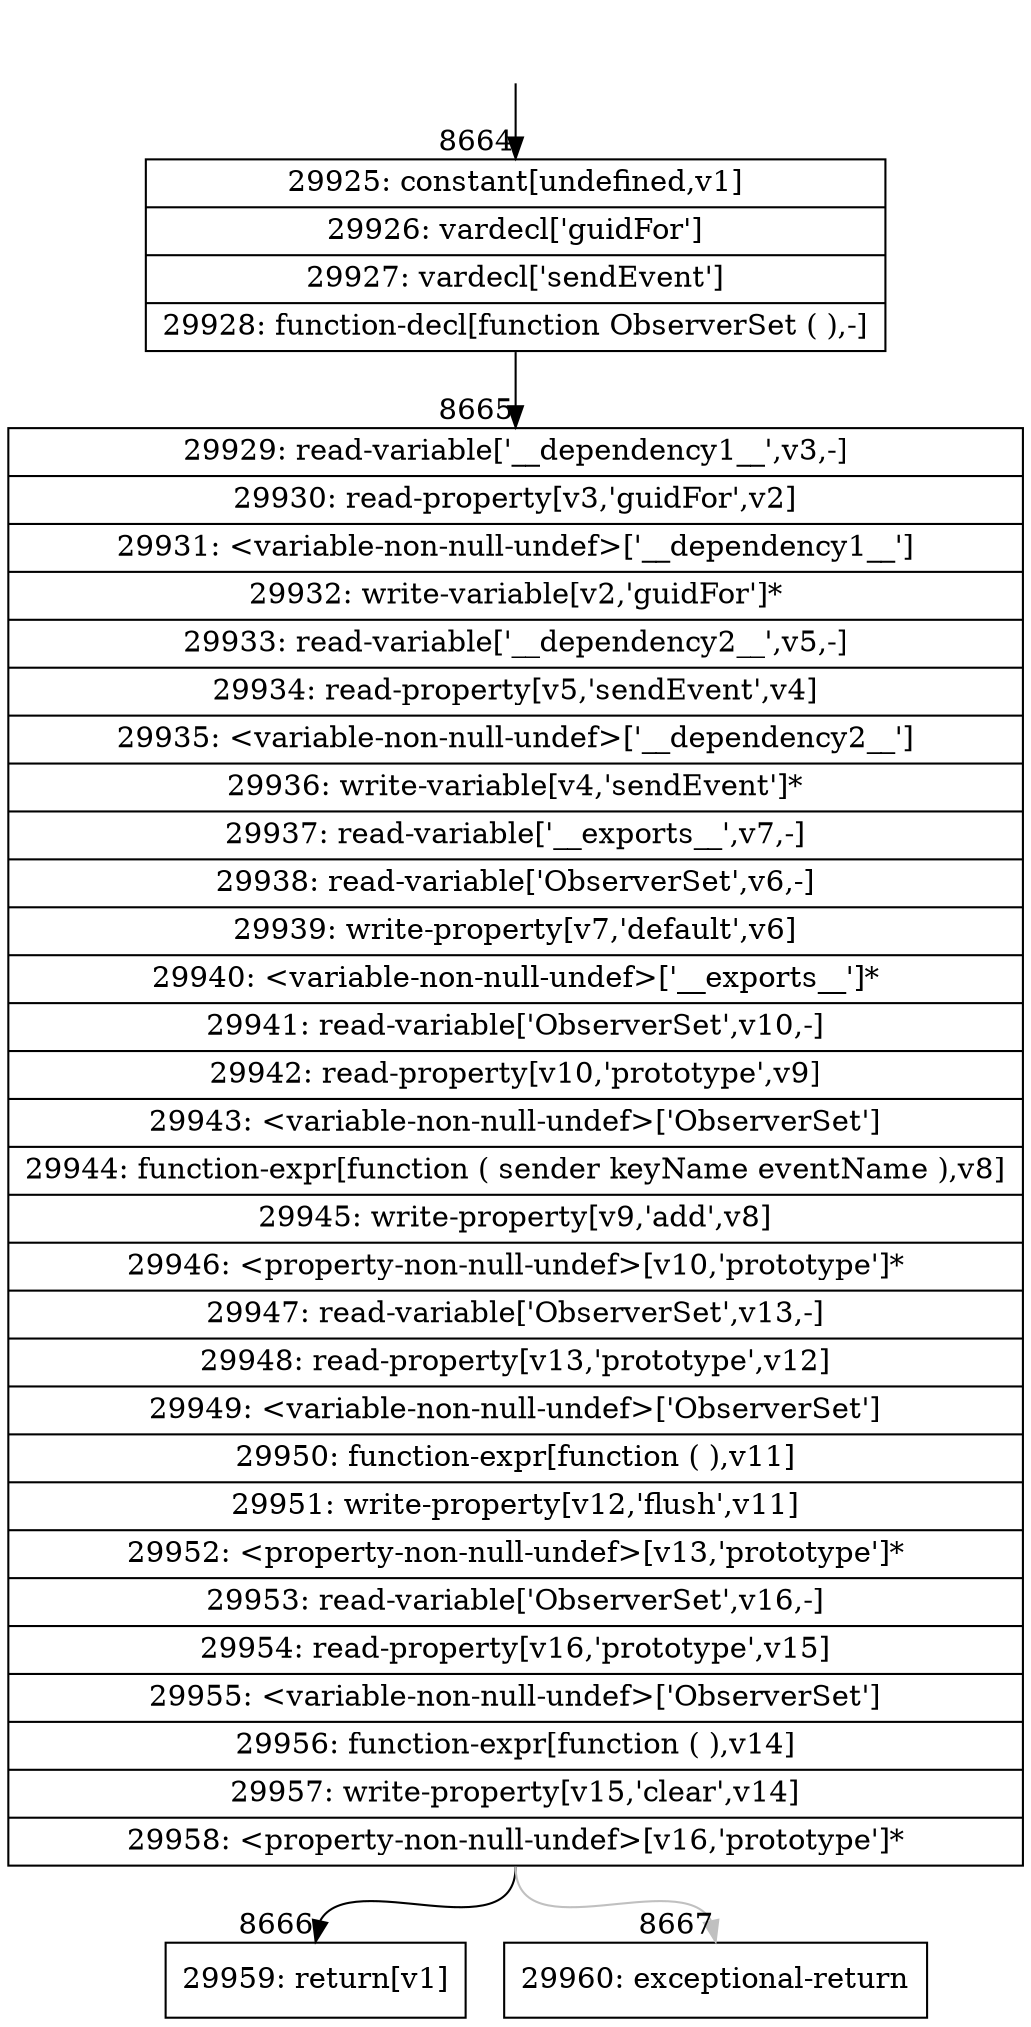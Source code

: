 digraph {
rankdir="TD"
BB_entry724[shape=none,label=""];
BB_entry724 -> BB8664 [tailport=s, headport=n, headlabel="    8664"]
BB8664 [shape=record label="{29925: constant[undefined,v1]|29926: vardecl['guidFor']|29927: vardecl['sendEvent']|29928: function-decl[function ObserverSet ( ),-]}" ] 
BB8664 -> BB8665 [tailport=s, headport=n, headlabel="      8665"]
BB8665 [shape=record label="{29929: read-variable['__dependency1__',v3,-]|29930: read-property[v3,'guidFor',v2]|29931: \<variable-non-null-undef\>['__dependency1__']|29932: write-variable[v2,'guidFor']*|29933: read-variable['__dependency2__',v5,-]|29934: read-property[v5,'sendEvent',v4]|29935: \<variable-non-null-undef\>['__dependency2__']|29936: write-variable[v4,'sendEvent']*|29937: read-variable['__exports__',v7,-]|29938: read-variable['ObserverSet',v6,-]|29939: write-property[v7,'default',v6]|29940: \<variable-non-null-undef\>['__exports__']*|29941: read-variable['ObserverSet',v10,-]|29942: read-property[v10,'prototype',v9]|29943: \<variable-non-null-undef\>['ObserverSet']|29944: function-expr[function ( sender keyName eventName ),v8]|29945: write-property[v9,'add',v8]|29946: \<property-non-null-undef\>[v10,'prototype']*|29947: read-variable['ObserverSet',v13,-]|29948: read-property[v13,'prototype',v12]|29949: \<variable-non-null-undef\>['ObserverSet']|29950: function-expr[function ( ),v11]|29951: write-property[v12,'flush',v11]|29952: \<property-non-null-undef\>[v13,'prototype']*|29953: read-variable['ObserverSet',v16,-]|29954: read-property[v16,'prototype',v15]|29955: \<variable-non-null-undef\>['ObserverSet']|29956: function-expr[function ( ),v14]|29957: write-property[v15,'clear',v14]|29958: \<property-non-null-undef\>[v16,'prototype']*}" ] 
BB8665 -> BB8666 [tailport=s, headport=n, headlabel="      8666"]
BB8665 -> BB8667 [tailport=s, headport=n, color=gray, headlabel="      8667"]
BB8666 [shape=record label="{29959: return[v1]}" ] 
BB8667 [shape=record label="{29960: exceptional-return}" ] 
//#$~ 15529
}
